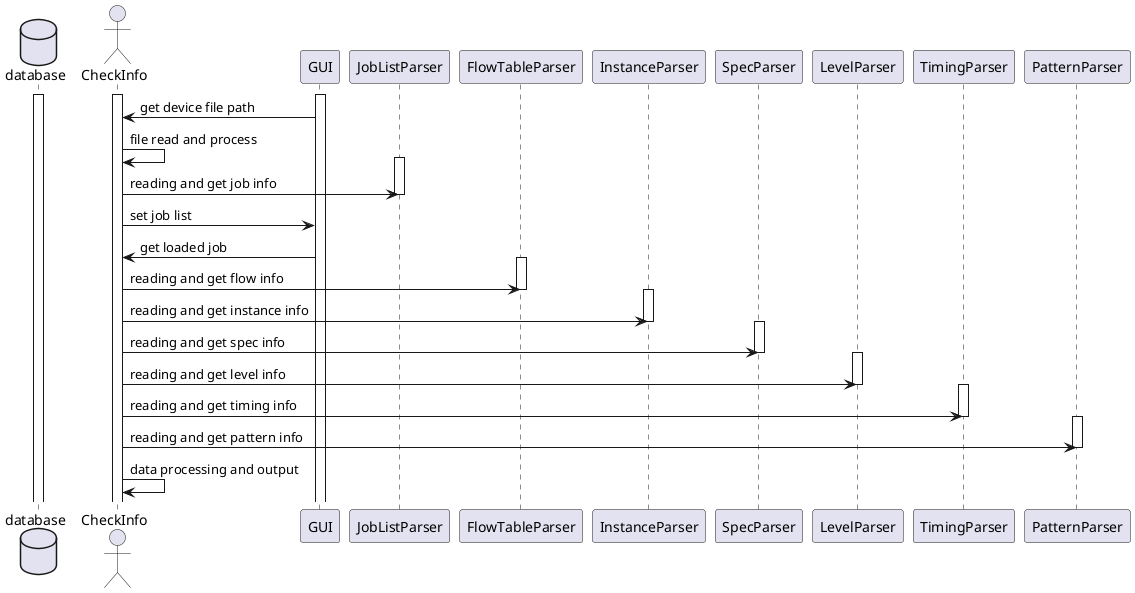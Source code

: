 @startuml
database database
activate database
actor CheckInfo
activate CheckInfo
activate GUI
CheckInfo <- GUI: get device file path
CheckInfo -> CheckInfo: file read and process
activate JobListParser
CheckInfo -> JobListParser: reading and get job info
deactivate JobListParser
CheckInfo -> GUI: set job list
CheckInfo <- GUI: get loaded job
activate FlowTableParser
CheckInfo -> FlowTableParser: reading and get flow info
deactivate FlowTableParser
activate InstanceParser
CheckInfo -> InstanceParser: reading and get instance info
deactivate InstanceParser
activate SpecParser
CheckInfo -> SpecParser: reading and get spec info
deactivate SpecParser
activate LevelParser
CheckInfo -> LevelParser: reading and get level info
deactivate LevelParser
activate TimingParser
CheckInfo -> TimingParser: reading and get timing info
deactivate TimingParser
activate PatternParser
CheckInfo -> PatternParser: reading and get pattern info
deactivate PatternParser
CheckInfo -> CheckInfo: data processing and output

@enduml